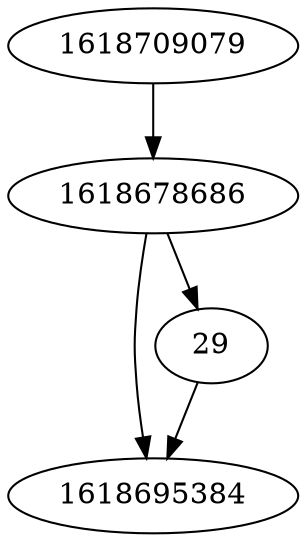 strict digraph  {
1618695384;
29;
1618678686;
1618709079;
29 -> 1618695384;
1618678686 -> 1618695384;
1618678686 -> 29;
1618709079 -> 1618678686;
}
